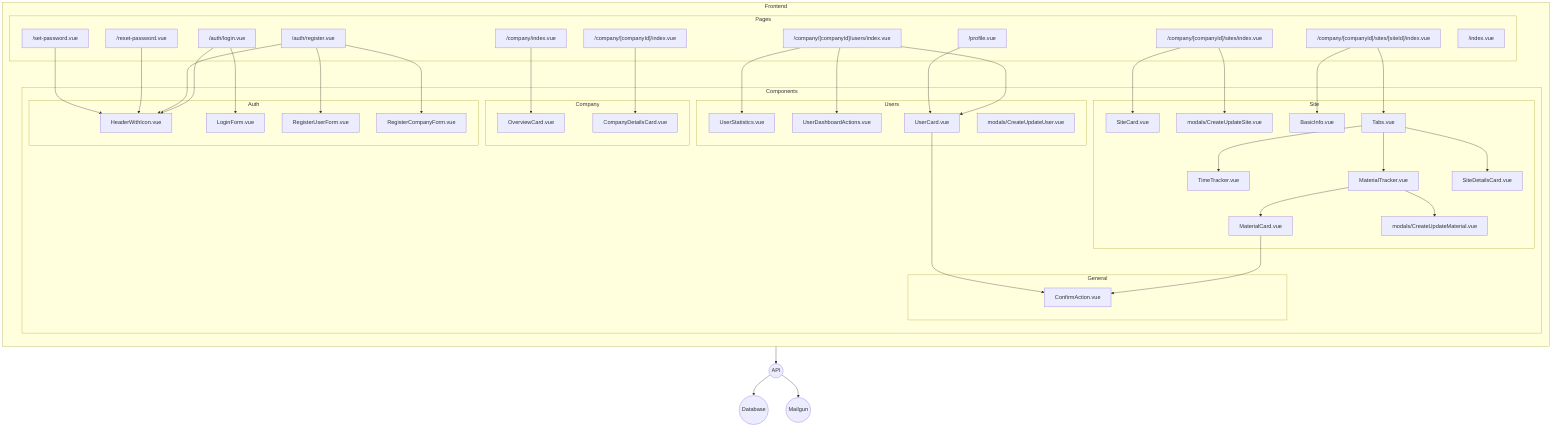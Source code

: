 flowchart TD

  %% === FRONTEND WRAPPER ===
  subgraph Frontend["Frontend"]
    direction TB

    %% Pages
    subgraph Pages["Pages"]
      direction TB
        PageLogin["/auth/login.vue"]
        PageRegister["/auth/register.vue"]
        PageCompany["/company/index.vue"]
        PageCompanyId["/company/[companyId]/index.vue"]
        PageCompanyUsers["/company/[companyId]/users/index.vue"]
        PageCompanySites["/company/[companyId]/sites/index.vue"]
        PageSiteId["/company/[companyId]/sites/[siteId]/index.vue"]
        PageProfile["/profile.vue"]
        PageReset["/reset-password.vue"]
        PageSet["/set-password.vue"]
        PageIndex["/index.vue"]
    end

    %% Components
    subgraph Auth["Auth"]
      CHWI["HeaderWithIcon.vue"]
      CLF["LoginForm.vue"]
      CRUF["RegisterUserForm.vue"]
      CRCF["RegisterCompanyForm.vue"]
    end

    subgraph Company["Company"]
      CCO["OverviewCard.vue"]
      CCD["CompanyDetailsCard.vue"]
    end

    subgraph Users["Users"]
      CUS["UserStatistics.vue"]
      CUDA["UserDashboardActions.vue"]
      CUC["UserCard.vue"]
      CUM["modals/CreateUpdateUser.vue"]
    end

    subgraph Site["Site"]
      CSBI["BasicInfo.vue"]
      CST["Tabs.vue"]
      CSC["SiteCard.vue"]
      CSM["modals/CreateUpdateSite.vue"]
      CMTC["MaterialCard.vue"]
      CMT["MaterialTracker.vue"]
      CTTC["TimeTracker.vue"]
      CSDC["SiteDetailsCard.vue"]
      CUMAT["modals/CreateUpdateMaterial.vue"]
    end

    subgraph General["General"]
      CGCA["ConfirmAction.vue"]
    end

    subgraph Components["Components"]
      direction TB
        Auth
        Company
        Users
        Site
        General
    end

    %% Component Usage by Pages
    PageLogin --> CHWI & CLF
    PageRegister --> CHWI & CRUF & CRCF
    PageCompany --> CCO
    PageCompanyId --> CCD
    PageCompanyUsers --> CUS & CUDA & CUC
    PageCompanySites --> CSC & CSM
    PageSiteId --> CSBI & CST
    PageProfile --> CUC
    PageReset --> CHWI
    PageSet --> CHWI

    %% Internal Component Links
    CST --> CTTC & CMT & CSDC
    CMT --> CMTC & CUMAT
    CMTC --> CGCA
    CUC --> CGCA

  end

  %% EXTERNAL SYSTEMS (Black Boxes)
  API(("API"))
  DB(("Database"))
  Mailgun(("Mailgun"))

  %% Connections
  Frontend --> API
  API --> DB & Mailgun